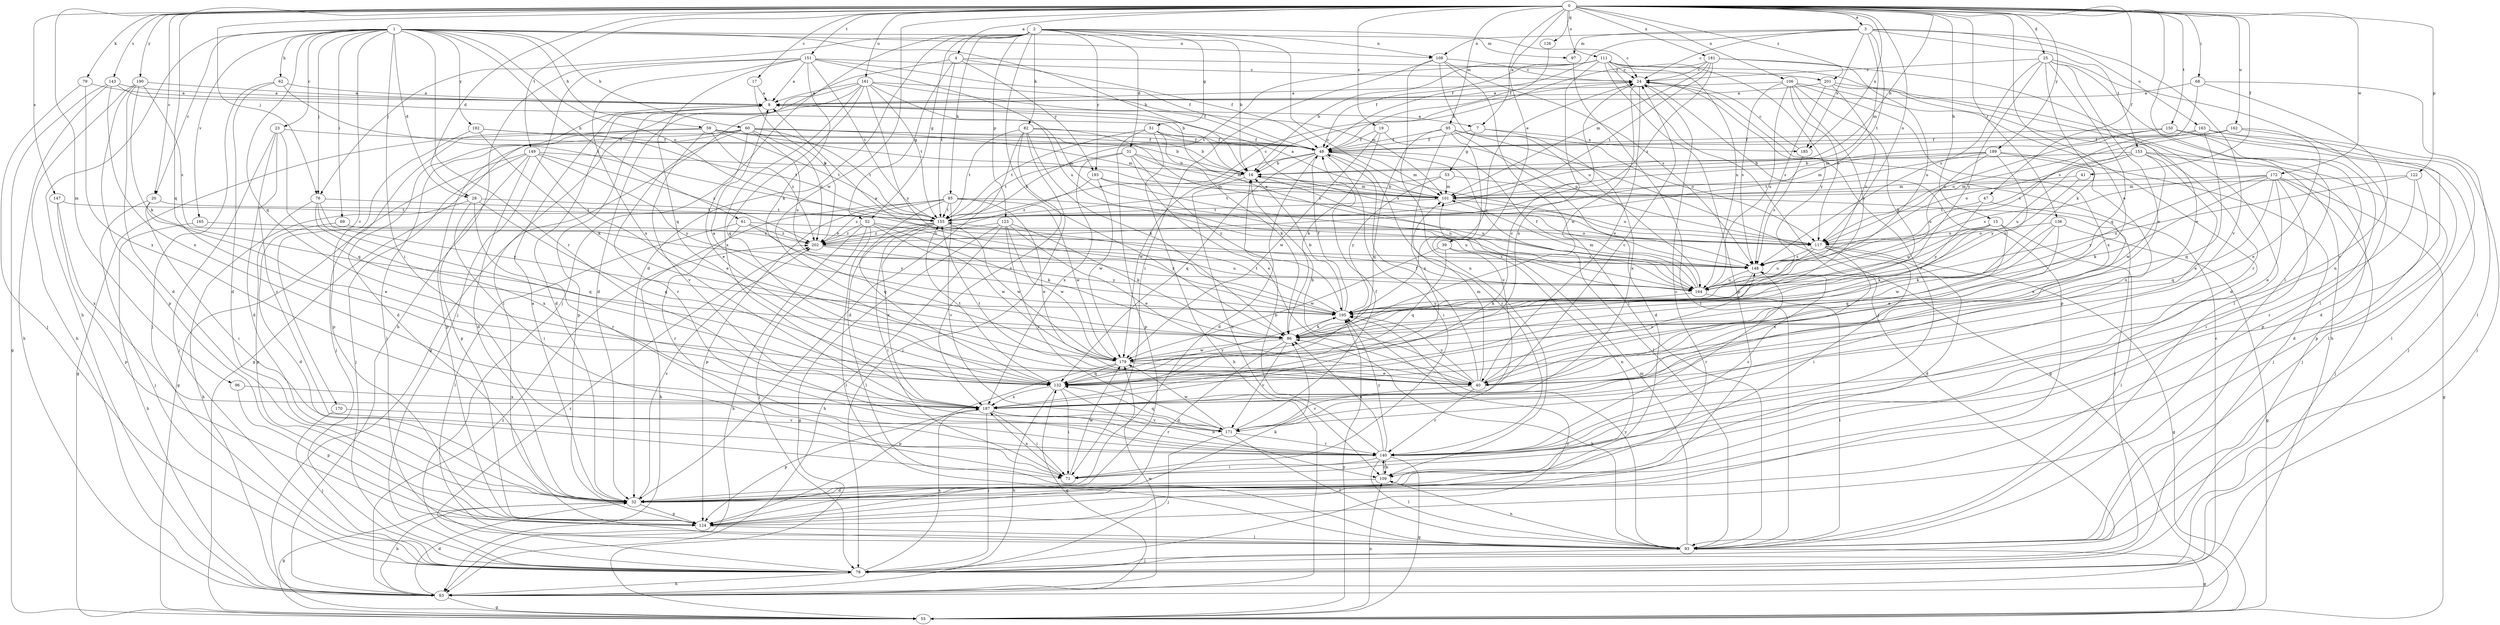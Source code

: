 strict digraph  {
0;
1;
2;
3;
4;
7;
8;
15;
16;
17;
19;
20;
23;
24;
25;
28;
31;
32;
39;
40;
41;
47;
48;
51;
52;
53;
55;
59;
60;
61;
62;
63;
68;
69;
71;
76;
78;
79;
82;
85;
86;
93;
95;
96;
97;
101;
106;
108;
109;
111;
117;
122;
123;
124;
126;
132;
136;
140;
143;
147;
148;
149;
150;
151;
153;
155;
161;
162;
163;
164;
165;
170;
171;
172;
179;
181;
185;
187;
189;
190;
192;
193;
195;
201;
202;
0 -> 3  [label=a];
0 -> 4  [label=a];
0 -> 7  [label=a];
0 -> 15  [label=b];
0 -> 16  [label=b];
0 -> 17  [label=c];
0 -> 19  [label=c];
0 -> 20  [label=c];
0 -> 25  [label=d];
0 -> 28  [label=d];
0 -> 39  [label=e];
0 -> 40  [label=e];
0 -> 41  [label=f];
0 -> 47  [label=f];
0 -> 68  [label=i];
0 -> 76  [label=j];
0 -> 79  [label=k];
0 -> 93  [label=l];
0 -> 95  [label=m];
0 -> 96  [label=m];
0 -> 106  [label=n];
0 -> 111  [label=o];
0 -> 117  [label=o];
0 -> 122  [label=p];
0 -> 126  [label=q];
0 -> 132  [label=q];
0 -> 136  [label=r];
0 -> 143  [label=s];
0 -> 147  [label=s];
0 -> 149  [label=t];
0 -> 150  [label=t];
0 -> 151  [label=t];
0 -> 161  [label=u];
0 -> 162  [label=u];
0 -> 172  [label=w];
0 -> 179  [label=w];
0 -> 181  [label=x];
0 -> 185  [label=x];
0 -> 189  [label=y];
0 -> 190  [label=y];
0 -> 201  [label=z];
1 -> 16  [label=b];
1 -> 20  [label=c];
1 -> 23  [label=c];
1 -> 28  [label=d];
1 -> 59  [label=h];
1 -> 60  [label=h];
1 -> 61  [label=h];
1 -> 62  [label=h];
1 -> 63  [label=h];
1 -> 69  [label=i];
1 -> 71  [label=i];
1 -> 76  [label=j];
1 -> 97  [label=m];
1 -> 108  [label=n];
1 -> 117  [label=o];
1 -> 132  [label=q];
1 -> 140  [label=r];
1 -> 165  [label=v];
1 -> 170  [label=v];
1 -> 192  [label=y];
2 -> 16  [label=b];
2 -> 24  [label=c];
2 -> 31  [label=d];
2 -> 32  [label=d];
2 -> 51  [label=g];
2 -> 52  [label=g];
2 -> 76  [label=j];
2 -> 78  [label=j];
2 -> 82  [label=k];
2 -> 85  [label=k];
2 -> 86  [label=k];
2 -> 108  [label=n];
2 -> 117  [label=o];
2 -> 123  [label=p];
2 -> 193  [label=y];
3 -> 24  [label=c];
3 -> 48  [label=f];
3 -> 97  [label=m];
3 -> 101  [label=m];
3 -> 108  [label=n];
3 -> 153  [label=t];
3 -> 155  [label=t];
3 -> 163  [label=u];
3 -> 171  [label=v];
3 -> 185  [label=x];
4 -> 48  [label=f];
4 -> 52  [label=g];
4 -> 93  [label=l];
4 -> 155  [label=t];
4 -> 193  [label=y];
4 -> 201  [label=z];
7 -> 48  [label=f];
7 -> 53  [label=g];
7 -> 185  [label=x];
7 -> 187  [label=x];
8 -> 7  [label=a];
8 -> 32  [label=d];
8 -> 55  [label=g];
8 -> 124  [label=p];
15 -> 86  [label=k];
15 -> 93  [label=l];
15 -> 117  [label=o];
15 -> 132  [label=q];
15 -> 164  [label=u];
16 -> 101  [label=m];
16 -> 109  [label=n];
16 -> 164  [label=u];
17 -> 8  [label=a];
17 -> 202  [label=z];
19 -> 48  [label=f];
19 -> 86  [label=k];
19 -> 117  [label=o];
19 -> 179  [label=w];
20 -> 40  [label=e];
20 -> 71  [label=i];
20 -> 78  [label=j];
20 -> 155  [label=t];
23 -> 32  [label=d];
23 -> 48  [label=f];
23 -> 78  [label=j];
23 -> 132  [label=q];
23 -> 140  [label=r];
24 -> 8  [label=a];
24 -> 40  [label=e];
24 -> 124  [label=p];
24 -> 140  [label=r];
24 -> 179  [label=w];
25 -> 24  [label=c];
25 -> 40  [label=e];
25 -> 86  [label=k];
25 -> 93  [label=l];
25 -> 109  [label=n];
25 -> 132  [label=q];
25 -> 148  [label=s];
25 -> 195  [label=y];
28 -> 63  [label=h];
28 -> 71  [label=i];
28 -> 132  [label=q];
28 -> 140  [label=r];
28 -> 155  [label=t];
31 -> 16  [label=b];
31 -> 40  [label=e];
31 -> 101  [label=m];
31 -> 155  [label=t];
31 -> 187  [label=x];
31 -> 195  [label=y];
32 -> 8  [label=a];
32 -> 24  [label=c];
32 -> 55  [label=g];
32 -> 63  [label=h];
32 -> 124  [label=p];
32 -> 202  [label=z];
39 -> 109  [label=n];
39 -> 132  [label=q];
39 -> 148  [label=s];
39 -> 179  [label=w];
40 -> 16  [label=b];
40 -> 48  [label=f];
40 -> 101  [label=m];
40 -> 140  [label=r];
40 -> 148  [label=s];
40 -> 155  [label=t];
40 -> 171  [label=v];
40 -> 195  [label=y];
41 -> 101  [label=m];
41 -> 164  [label=u];
47 -> 40  [label=e];
47 -> 155  [label=t];
47 -> 195  [label=y];
48 -> 16  [label=b];
48 -> 32  [label=d];
48 -> 71  [label=i];
48 -> 93  [label=l];
48 -> 101  [label=m];
48 -> 132  [label=q];
48 -> 140  [label=r];
48 -> 179  [label=w];
51 -> 48  [label=f];
51 -> 63  [label=h];
51 -> 86  [label=k];
51 -> 124  [label=p];
51 -> 148  [label=s];
51 -> 155  [label=t];
52 -> 63  [label=h];
52 -> 78  [label=j];
52 -> 86  [label=k];
52 -> 93  [label=l];
52 -> 179  [label=w];
52 -> 195  [label=y];
52 -> 202  [label=z];
53 -> 78  [label=j];
53 -> 101  [label=m];
53 -> 155  [label=t];
53 -> 195  [label=y];
55 -> 109  [label=n];
55 -> 195  [label=y];
59 -> 16  [label=b];
59 -> 32  [label=d];
59 -> 48  [label=f];
59 -> 55  [label=g];
59 -> 101  [label=m];
59 -> 155  [label=t];
59 -> 171  [label=v];
59 -> 202  [label=z];
60 -> 16  [label=b];
60 -> 40  [label=e];
60 -> 48  [label=f];
60 -> 78  [label=j];
60 -> 93  [label=l];
60 -> 101  [label=m];
60 -> 124  [label=p];
60 -> 140  [label=r];
60 -> 155  [label=t];
60 -> 164  [label=u];
60 -> 202  [label=z];
61 -> 93  [label=l];
61 -> 117  [label=o];
61 -> 140  [label=r];
61 -> 195  [label=y];
61 -> 202  [label=z];
62 -> 8  [label=a];
62 -> 32  [label=d];
62 -> 78  [label=j];
62 -> 155  [label=t];
63 -> 24  [label=c];
63 -> 32  [label=d];
63 -> 55  [label=g];
63 -> 132  [label=q];
63 -> 179  [label=w];
63 -> 202  [label=z];
68 -> 8  [label=a];
68 -> 93  [label=l];
68 -> 148  [label=s];
68 -> 171  [label=v];
69 -> 32  [label=d];
69 -> 117  [label=o];
71 -> 179  [label=w];
71 -> 187  [label=x];
76 -> 124  [label=p];
76 -> 132  [label=q];
76 -> 155  [label=t];
76 -> 187  [label=x];
76 -> 195  [label=y];
78 -> 63  [label=h];
78 -> 187  [label=x];
78 -> 195  [label=y];
78 -> 202  [label=z];
79 -> 8  [label=a];
79 -> 78  [label=j];
79 -> 187  [label=x];
82 -> 32  [label=d];
82 -> 48  [label=f];
82 -> 78  [label=j];
82 -> 86  [label=k];
82 -> 148  [label=s];
82 -> 155  [label=t];
82 -> 187  [label=x];
85 -> 40  [label=e];
85 -> 63  [label=h];
85 -> 124  [label=p];
85 -> 132  [label=q];
85 -> 155  [label=t];
85 -> 164  [label=u];
85 -> 171  [label=v];
85 -> 179  [label=w];
85 -> 202  [label=z];
86 -> 24  [label=c];
86 -> 32  [label=d];
86 -> 171  [label=v];
86 -> 179  [label=w];
93 -> 55  [label=g];
93 -> 78  [label=j];
93 -> 86  [label=k];
93 -> 101  [label=m];
93 -> 109  [label=n];
93 -> 195  [label=y];
95 -> 32  [label=d];
95 -> 48  [label=f];
95 -> 55  [label=g];
95 -> 117  [label=o];
95 -> 132  [label=q];
95 -> 171  [label=v];
95 -> 187  [label=x];
96 -> 124  [label=p];
96 -> 187  [label=x];
97 -> 93  [label=l];
101 -> 8  [label=a];
101 -> 16  [label=b];
101 -> 117  [label=o];
101 -> 155  [label=t];
106 -> 8  [label=a];
106 -> 32  [label=d];
106 -> 86  [label=k];
106 -> 117  [label=o];
106 -> 148  [label=s];
106 -> 164  [label=u];
106 -> 187  [label=x];
106 -> 195  [label=y];
108 -> 24  [label=c];
108 -> 71  [label=i];
108 -> 93  [label=l];
108 -> 109  [label=n];
108 -> 148  [label=s];
108 -> 164  [label=u];
109 -> 32  [label=d];
109 -> 140  [label=r];
111 -> 16  [label=b];
111 -> 24  [label=c];
111 -> 48  [label=f];
111 -> 78  [label=j];
111 -> 93  [label=l];
111 -> 124  [label=p];
111 -> 155  [label=t];
111 -> 164  [label=u];
111 -> 187  [label=x];
111 -> 195  [label=y];
117 -> 32  [label=d];
117 -> 55  [label=g];
117 -> 71  [label=i];
117 -> 148  [label=s];
117 -> 164  [label=u];
117 -> 187  [label=x];
122 -> 32  [label=d];
122 -> 101  [label=m];
122 -> 140  [label=r];
122 -> 164  [label=u];
123 -> 40  [label=e];
123 -> 55  [label=g];
123 -> 63  [label=h];
123 -> 86  [label=k];
123 -> 171  [label=v];
123 -> 179  [label=w];
123 -> 202  [label=z];
124 -> 86  [label=k];
124 -> 93  [label=l];
126 -> 48  [label=f];
132 -> 24  [label=c];
132 -> 63  [label=h];
132 -> 71  [label=i];
132 -> 109  [label=n];
132 -> 155  [label=t];
132 -> 187  [label=x];
132 -> 195  [label=y];
136 -> 40  [label=e];
136 -> 55  [label=g];
136 -> 86  [label=k];
136 -> 117  [label=o];
136 -> 179  [label=w];
140 -> 16  [label=b];
140 -> 55  [label=g];
140 -> 71  [label=i];
140 -> 86  [label=k];
140 -> 93  [label=l];
140 -> 109  [label=n];
140 -> 148  [label=s];
140 -> 195  [label=y];
143 -> 8  [label=a];
143 -> 16  [label=b];
143 -> 55  [label=g];
143 -> 63  [label=h];
143 -> 187  [label=x];
147 -> 124  [label=p];
147 -> 155  [label=t];
147 -> 187  [label=x];
148 -> 8  [label=a];
148 -> 86  [label=k];
148 -> 140  [label=r];
148 -> 164  [label=u];
149 -> 16  [label=b];
149 -> 32  [label=d];
149 -> 40  [label=e];
149 -> 55  [label=g];
149 -> 78  [label=j];
149 -> 124  [label=p];
149 -> 195  [label=y];
149 -> 202  [label=z];
150 -> 48  [label=f];
150 -> 78  [label=j];
150 -> 93  [label=l];
150 -> 101  [label=m];
150 -> 117  [label=o];
150 -> 124  [label=p];
151 -> 8  [label=a];
151 -> 24  [label=c];
151 -> 48  [label=f];
151 -> 63  [label=h];
151 -> 78  [label=j];
151 -> 86  [label=k];
151 -> 132  [label=q];
151 -> 155  [label=t];
151 -> 164  [label=u];
151 -> 187  [label=x];
153 -> 16  [label=b];
153 -> 40  [label=e];
153 -> 78  [label=j];
153 -> 117  [label=o];
153 -> 124  [label=p];
153 -> 164  [label=u];
153 -> 179  [label=w];
155 -> 24  [label=c];
155 -> 71  [label=i];
155 -> 93  [label=l];
155 -> 179  [label=w];
155 -> 187  [label=x];
155 -> 202  [label=z];
161 -> 8  [label=a];
161 -> 32  [label=d];
161 -> 48  [label=f];
161 -> 55  [label=g];
161 -> 101  [label=m];
161 -> 132  [label=q];
161 -> 155  [label=t];
161 -> 164  [label=u];
161 -> 187  [label=x];
161 -> 195  [label=y];
162 -> 40  [label=e];
162 -> 48  [label=f];
162 -> 78  [label=j];
162 -> 117  [label=o];
163 -> 32  [label=d];
163 -> 48  [label=f];
163 -> 93  [label=l];
163 -> 132  [label=q];
163 -> 148  [label=s];
164 -> 8  [label=a];
164 -> 48  [label=f];
164 -> 93  [label=l];
164 -> 101  [label=m];
164 -> 195  [label=y];
165 -> 63  [label=h];
165 -> 202  [label=z];
170 -> 78  [label=j];
170 -> 171  [label=v];
171 -> 48  [label=f];
171 -> 78  [label=j];
171 -> 93  [label=l];
171 -> 132  [label=q];
171 -> 140  [label=r];
171 -> 179  [label=w];
172 -> 40  [label=e];
172 -> 55  [label=g];
172 -> 71  [label=i];
172 -> 78  [label=j];
172 -> 86  [label=k];
172 -> 101  [label=m];
172 -> 132  [label=q];
172 -> 148  [label=s];
172 -> 195  [label=y];
179 -> 8  [label=a];
179 -> 40  [label=e];
179 -> 124  [label=p];
179 -> 132  [label=q];
181 -> 16  [label=b];
181 -> 24  [label=c];
181 -> 40  [label=e];
181 -> 101  [label=m];
181 -> 155  [label=t];
181 -> 164  [label=u];
181 -> 202  [label=z];
185 -> 24  [label=c];
185 -> 148  [label=s];
187 -> 24  [label=c];
187 -> 71  [label=i];
187 -> 78  [label=j];
187 -> 124  [label=p];
187 -> 140  [label=r];
187 -> 171  [label=v];
189 -> 16  [label=b];
189 -> 78  [label=j];
189 -> 101  [label=m];
189 -> 155  [label=t];
189 -> 164  [label=u];
189 -> 187  [label=x];
189 -> 195  [label=y];
190 -> 8  [label=a];
190 -> 32  [label=d];
190 -> 63  [label=h];
190 -> 86  [label=k];
190 -> 124  [label=p];
190 -> 148  [label=s];
192 -> 48  [label=f];
192 -> 86  [label=k];
192 -> 124  [label=p];
192 -> 155  [label=t];
193 -> 101  [label=m];
193 -> 164  [label=u];
193 -> 179  [label=w];
193 -> 202  [label=z];
195 -> 16  [label=b];
195 -> 48  [label=f];
195 -> 86  [label=k];
195 -> 155  [label=t];
201 -> 8  [label=a];
201 -> 63  [label=h];
201 -> 140  [label=r];
201 -> 148  [label=s];
201 -> 164  [label=u];
202 -> 148  [label=s];
202 -> 164  [label=u];
202 -> 195  [label=y];
}
